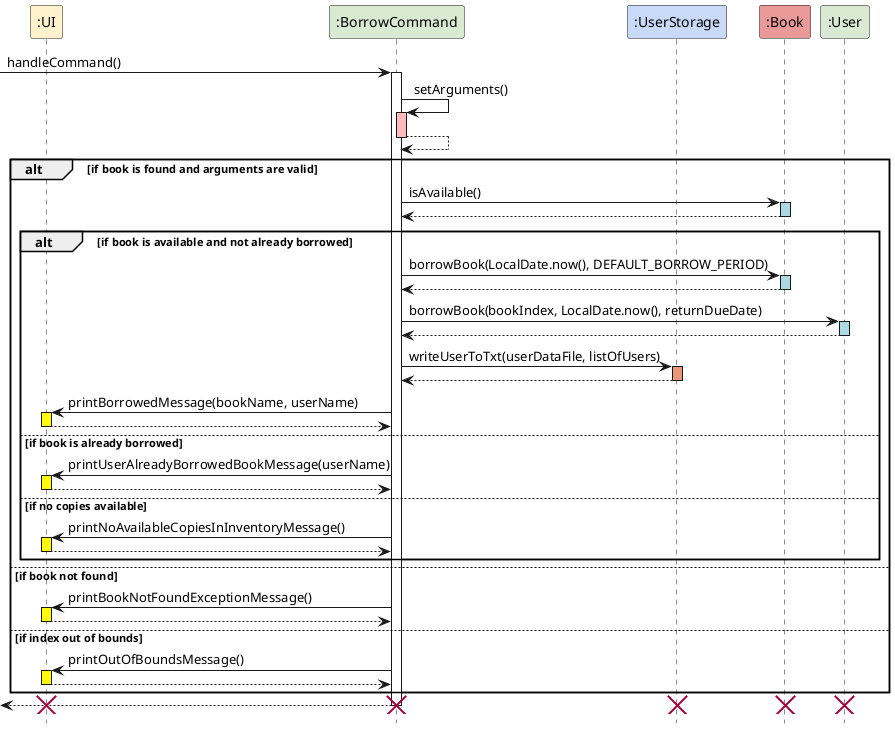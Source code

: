 @startuml
' Define colors using preprocessor directives
!define UI_COLOR #FFF2CC
!define BORROW_COLOR #D9EAD3
!define USERSTORAGE_COLOR #C9DAF8
!define BOOK_COLOR #EA9999
!define USER_COLOR #D9EAD3

hide footbox

participant ":UI" as Ui UI_COLOR
participant ":BorrowCommand" as borCmd BORROW_COLOR
participant ":UserStorage" as uStorage USERSTORAGE_COLOR
participant ":Book" as book BOOK_COLOR
participant ":User" as user USER_COLOR

[-> borCmd : handleCommand()
activate borCmd

borCmd -> borCmd : setArguments()
activate borCmd #FFBBBB
borCmd --> borCmd
deactivate borCmd

alt if book is found and arguments are valid
    borCmd -> book : isAvailable()
    activate book #ADD8E6
    book --> borCmd
    deactivate book

    alt if book is available and not already borrowed
        borCmd -> book : borrowBook(LocalDate.now(), DEFAULT_BORROW_PERIOD)
        activate book #ADD8E6
        book --> borCmd
        deactivate book

        borCmd -> user : borrowBook(bookIndex, LocalDate.now(), returnDueDate)
        activate user #ADD8E6
        user --> borCmd
        deactivate user

        borCmd -> uStorage : writeUserToTxt(userDataFile, listOfUsers)
        activate uStorage #DarkSalmon
        uStorage --> borCmd
        deactivate uStorage

        borCmd -> Ui : printBorrowedMessage(bookName, userName)
        activate Ui #Yellow
        Ui --> borCmd
        deactivate Ui
    else if book is already borrowed
        borCmd -> Ui : printUserAlreadyBorrowedBookMessage(userName)
        activate Ui #Yellow
        Ui --> borCmd
        deactivate Ui
    else if no copies available
        borCmd -> Ui : printNoAvailableCopiesInInventoryMessage()
        activate Ui #Yellow
        Ui --> borCmd
        deactivate Ui
    end
else if book not found
    borCmd -> Ui : printBookNotFoundExceptionMessage()
    activate Ui #Yellow
    Ui --> borCmd
    deactivate Ui
else if index out of bounds
    borCmd -> Ui : printOutOfBoundsMessage()
    activate Ui #Yellow
    Ui --> borCmd
    deactivate Ui
end

[<-- borCmd
deactivate borCmd

destroy borCmd
destroy book
destroy user
destroy uStorage
destroy Ui

@enduml
